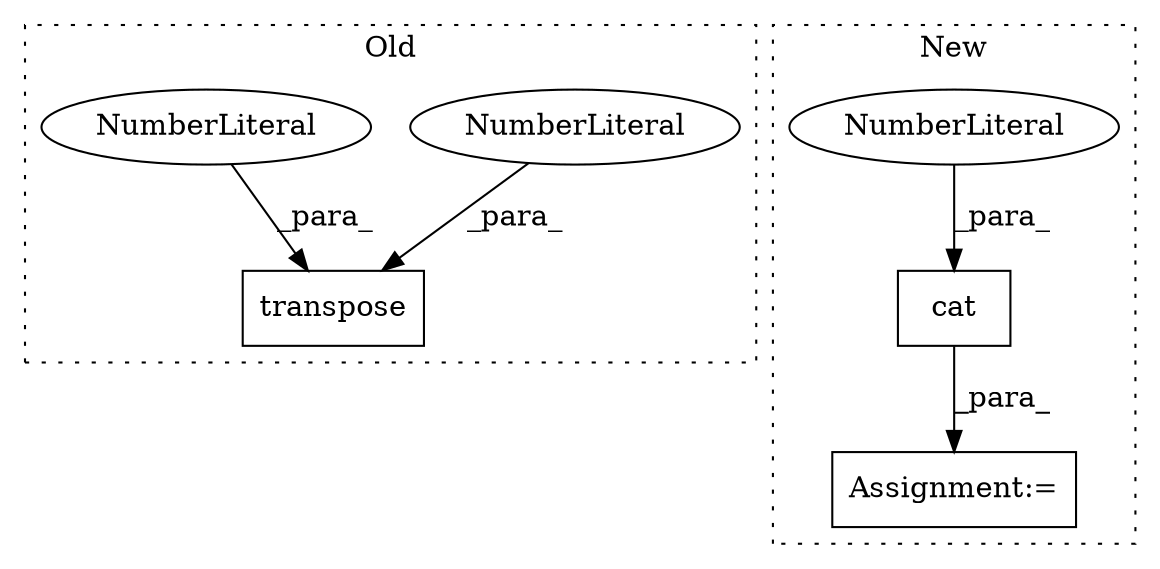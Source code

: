 digraph G {
subgraph cluster0 {
1 [label="transpose" a="32" s="6830,6843" l="10,1" shape="box"];
3 [label="NumberLiteral" a="34" s="6840" l="1" shape="ellipse"];
4 [label="NumberLiteral" a="34" s="6842" l="1" shape="ellipse"];
label = "Old";
style="dotted";
}
subgraph cluster1 {
2 [label="cat" a="32" s="6650,6703" l="9,1" shape="box"];
5 [label="Assignment:=" a="7" s="6643" l="1" shape="box"];
6 [label="NumberLiteral" a="34" s="6702" l="1" shape="ellipse"];
label = "New";
style="dotted";
}
2 -> 5 [label="_para_"];
3 -> 1 [label="_para_"];
4 -> 1 [label="_para_"];
6 -> 2 [label="_para_"];
}